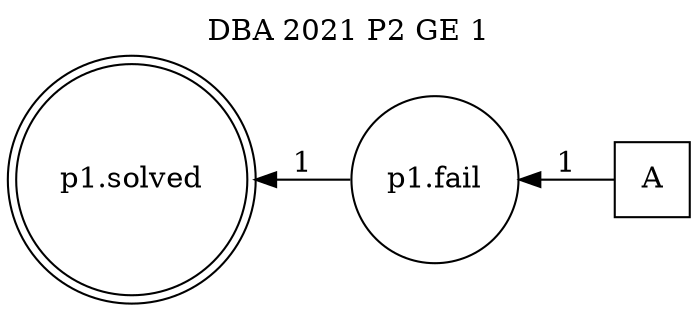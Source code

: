digraph DBA_2021_P2_GE_1_GOOD {
labelloc="tl"
label= " DBA 2021 P2 GE 1 "
rankdir="RL";
graph [ size=" 10 , 10 !"]

"A" [shape="square" label="A"]
"p1.fail" [shape="circle" label="p1.fail"]
"p1.solved" [shape="doublecircle" label="p1.solved"]
"A" -> "p1.fail" [ label=1]
"p1.fail" -> "p1.solved" [ label=1]
}
